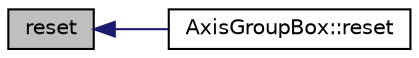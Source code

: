 digraph "reset"
{
  edge [fontname="Helvetica",fontsize="10",labelfontname="Helvetica",labelfontsize="10"];
  node [fontname="Helvetica",fontsize="10",shape=record];
  rankdir="LR";
  Node1 [label="reset",height=0.2,width=0.4,color="black", fillcolor="grey75", style="filled" fontcolor="black"];
  Node1 -> Node2 [dir="back",color="midnightblue",fontsize="10",style="solid",fontname="Helvetica"];
  Node2 [label="AxisGroupBox::reset",height=0.2,width=0.4,color="black", fillcolor="white", style="filled",URL="$class_axis_group_box.html#ad20897c5c8bd47f5d4005989bead0e55"];
}
